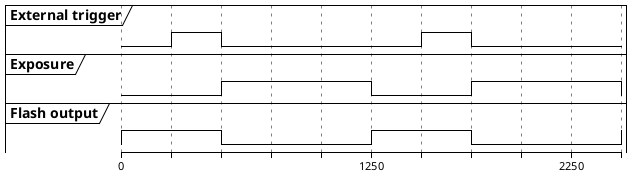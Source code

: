 @startuml
!theme plain
clock "External trigger" as TRIG  with period 1250 pulse 250 offset 250
clock "Exposure"         as EXP   with period 1250 pulse 750 offset 500
clock "Flash output"     as FLASH with period 1250 pulse 500 offset 0

@0
@2250

@enduml